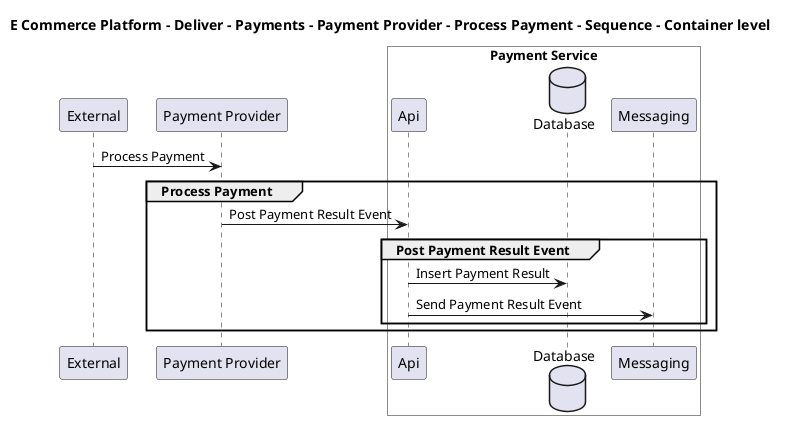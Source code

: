 @startuml

title E Commerce Platform - Deliver - Payments - Payment Provider - Process Payment - Sequence - Container level

participant "External" as C4InterFlow.SoftwareSystems.ExternalSystem
participant "Payment Provider" as ECommercePlatform.Deliver.Payments.SoftwareSystems.PaymentProvider

box "Payment Service" #White
    participant "Api" as ECommercePlatform.Deliver.Payments.SoftwareSystems.PaymentService.Containers.Api
    database "Database" as ECommercePlatform.Deliver.Payments.SoftwareSystems.PaymentService.Containers.Database
    participant "Messaging" as ECommercePlatform.Deliver.Payments.SoftwareSystems.PaymentService.Containers.Messaging
end box


C4InterFlow.SoftwareSystems.ExternalSystem -> ECommercePlatform.Deliver.Payments.SoftwareSystems.PaymentProvider : Process Payment
group Process Payment
ECommercePlatform.Deliver.Payments.SoftwareSystems.PaymentProvider -> ECommercePlatform.Deliver.Payments.SoftwareSystems.PaymentService.Containers.Api : Post Payment Result Event
group Post Payment Result Event
ECommercePlatform.Deliver.Payments.SoftwareSystems.PaymentService.Containers.Api -> ECommercePlatform.Deliver.Payments.SoftwareSystems.PaymentService.Containers.Database : Insert Payment Result
ECommercePlatform.Deliver.Payments.SoftwareSystems.PaymentService.Containers.Api -> ECommercePlatform.Deliver.Payments.SoftwareSystems.PaymentService.Containers.Messaging : Send Payment Result Event
end
end


@enduml
